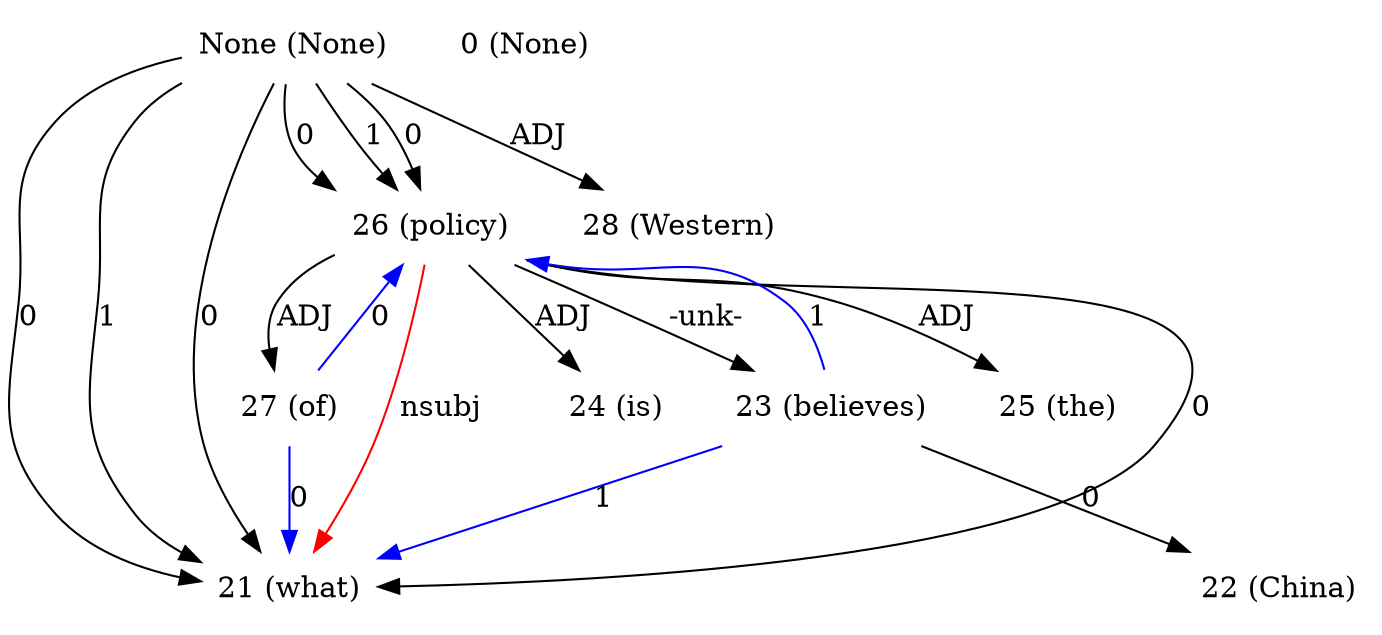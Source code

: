digraph G{
edge [dir=forward]
node [shape=plaintext]

None [label="None (None)"]
None -> 21 [label="0"]
None -> 26 [label="0"]
None [label="None (None)"]
None -> 26 [label="1"]
None -> 21 [label="1"]
None [label="None (None)"]
None -> 28 [label="ADJ"]
None [label="None (None)"]
None -> 21 [label="0"]
None -> 26 [label="0"]
0 [label="0 (None)"]
21 [label="21 (what)"]
26 -> 21 [label="nsubj", color="red"]
22 [label="22 (China)"]
23 [label="23 (believes)"]
23 -> 21 [label="1", color="blue"]
23 -> 26 [label="1", color="blue"]
23 -> 22 [label="0"]
24 [label="24 (is)"]
25 [label="25 (the)"]
26 [label="26 (policy)"]
26 -> 21 [label="0"]
26 -> 24 [label="ADJ"]
26 -> 25 [label="ADJ"]
26 -> 27 [label="ADJ"]
26 -> 23 [label="-unk-"]
27 [label="27 (of)"]
27 -> 21 [label="0", color="blue"]
27 -> 26 [label="0", color="blue"]
28 [label="28 (Western)"]
}
